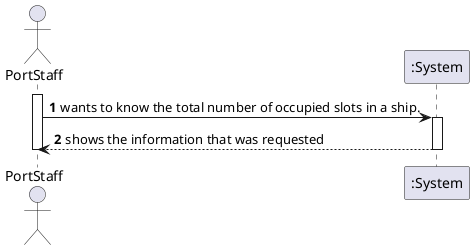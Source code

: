 @startuml
'https://plantuml.com/sequence-diagram

autonumber


actor "PortStaff" as TM
participant ":System" as S
activate TM

TM -> S:  wants to know the total number of occupied slots in a ship.

activate S

S --> TM: shows the information that was requested
deactivate S
deactivate TM
@enduml